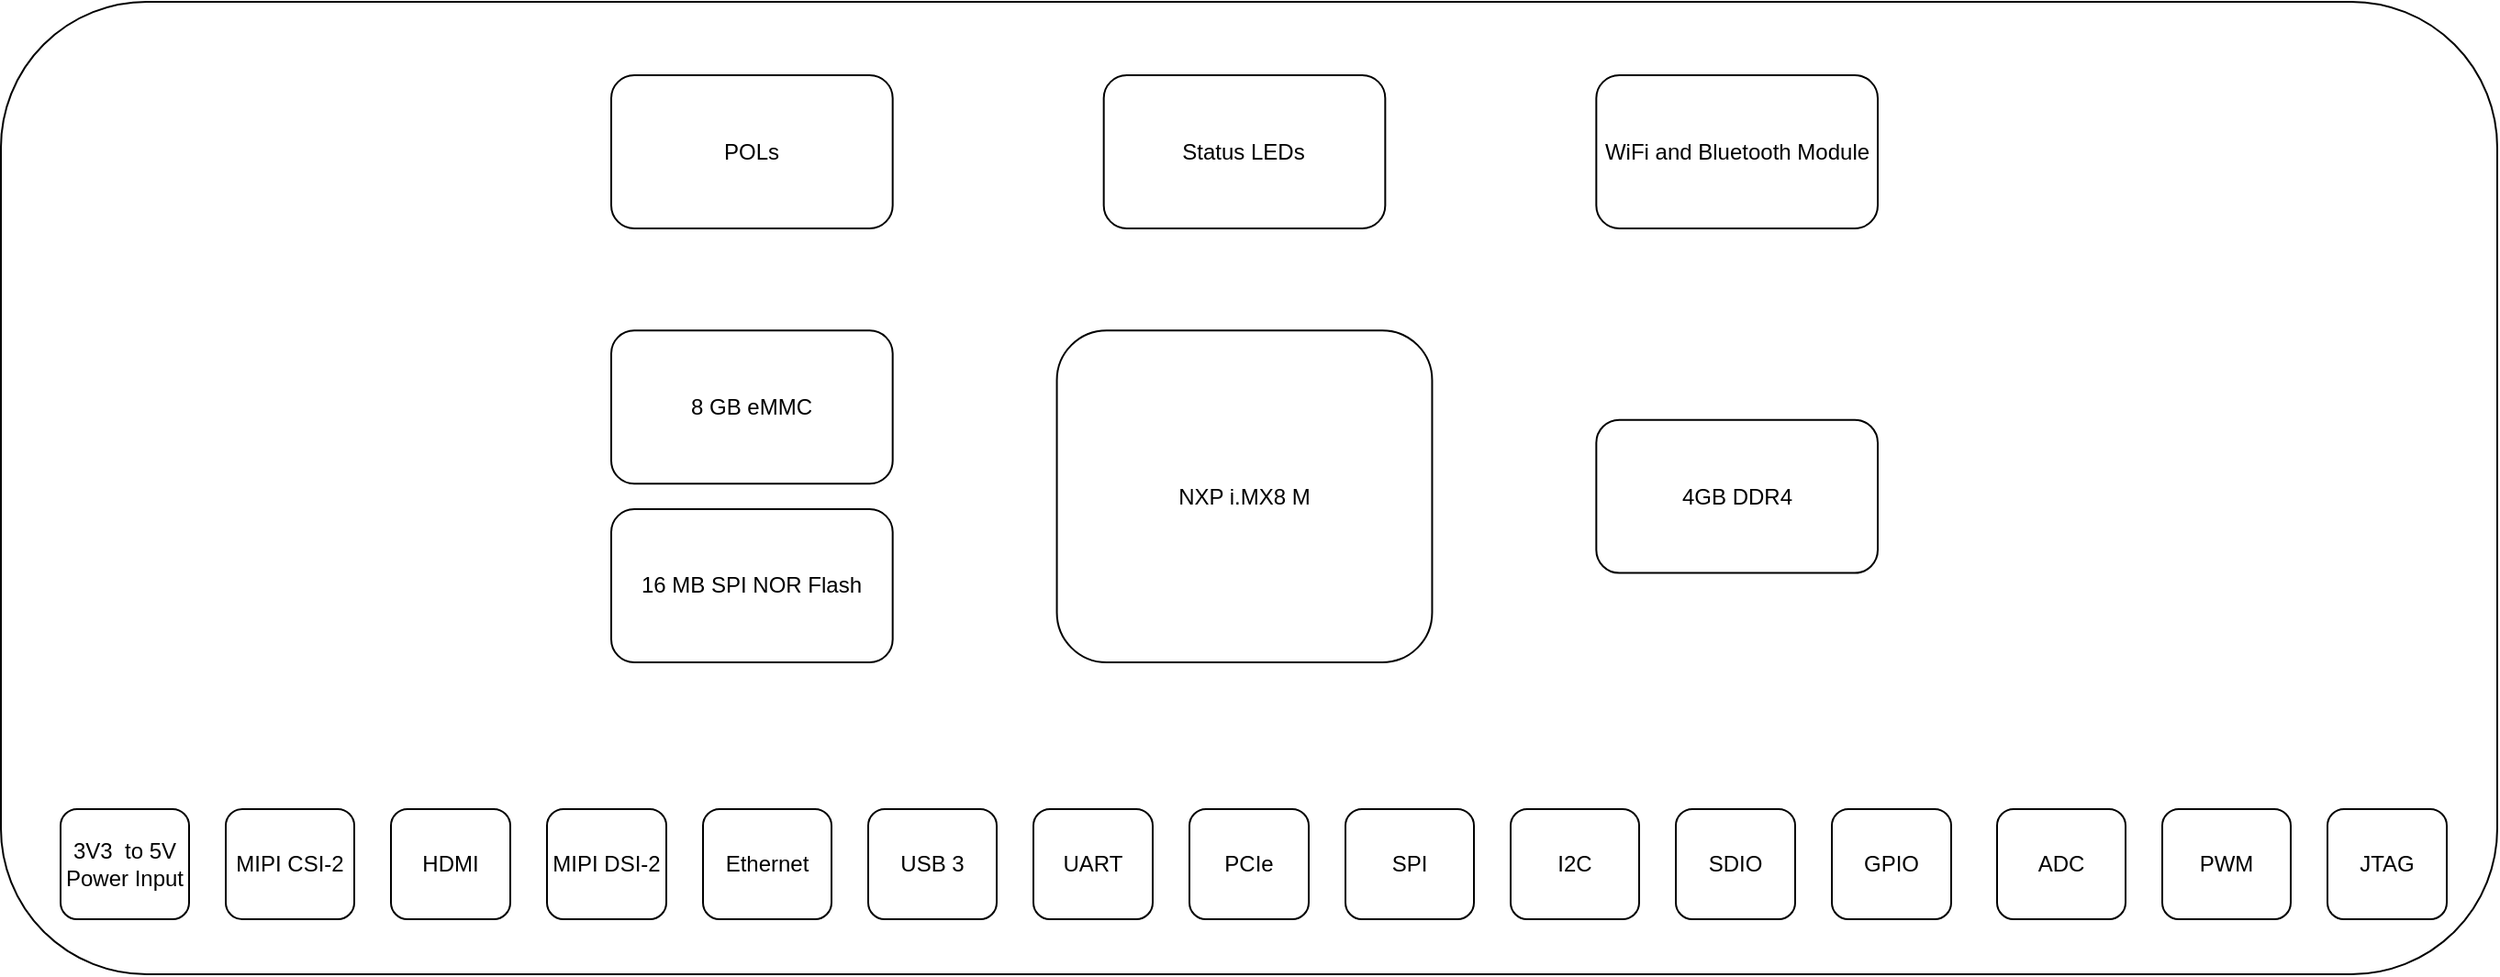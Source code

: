 <mxfile version="22.1.8" type="github">
  <diagram name="Page-1" id="rHtakyohWLInFAEIe9Pt">
    <mxGraphModel dx="2443" dy="867" grid="1" gridSize="10" guides="1" tooltips="1" connect="1" arrows="1" fold="1" page="1" pageScale="1" pageWidth="850" pageHeight="1100" math="0" shadow="0">
      <root>
        <mxCell id="0" />
        <mxCell id="1" parent="0" />
        <mxCell id="WBh8jxrWPHJP9RiaWdIm-32" value="" style="rounded=1;whiteSpace=wrap;html=1;" vertex="1" parent="1">
          <mxGeometry x="-332.5" width="1360" height="530" as="geometry" />
        </mxCell>
        <mxCell id="WBh8jxrWPHJP9RiaWdIm-7" value="3V3&amp;nbsp; to 5V Power Input" style="rounded=1;whiteSpace=wrap;html=1;" vertex="1" parent="1">
          <mxGeometry x="-300" y="440" width="70" height="60" as="geometry" />
        </mxCell>
        <mxCell id="WBh8jxrWPHJP9RiaWdIm-8" value="MIPI CSI-2" style="rounded=1;whiteSpace=wrap;html=1;" vertex="1" parent="1">
          <mxGeometry x="-210" y="440" width="70" height="60" as="geometry" />
        </mxCell>
        <mxCell id="WBh8jxrWPHJP9RiaWdIm-9" value="HDMI" style="rounded=1;whiteSpace=wrap;html=1;" vertex="1" parent="1">
          <mxGeometry x="-120" y="440" width="65" height="60" as="geometry" />
        </mxCell>
        <mxCell id="WBh8jxrWPHJP9RiaWdIm-10" value="MIPI DSI-2" style="rounded=1;whiteSpace=wrap;html=1;" vertex="1" parent="1">
          <mxGeometry x="-35" y="440" width="65" height="60" as="geometry" />
        </mxCell>
        <mxCell id="WBh8jxrWPHJP9RiaWdIm-19" value="Ethernet" style="rounded=1;whiteSpace=wrap;html=1;" vertex="1" parent="1">
          <mxGeometry x="50" y="440" width="70" height="60" as="geometry" />
        </mxCell>
        <mxCell id="WBh8jxrWPHJP9RiaWdIm-20" value="USB 3" style="rounded=1;whiteSpace=wrap;html=1;" vertex="1" parent="1">
          <mxGeometry x="140" y="440" width="70" height="60" as="geometry" />
        </mxCell>
        <mxCell id="WBh8jxrWPHJP9RiaWdIm-21" value="UART" style="rounded=1;whiteSpace=wrap;html=1;" vertex="1" parent="1">
          <mxGeometry x="230" y="440" width="65" height="60" as="geometry" />
        </mxCell>
        <mxCell id="WBh8jxrWPHJP9RiaWdIm-22" value="PCIe" style="rounded=1;whiteSpace=wrap;html=1;" vertex="1" parent="1">
          <mxGeometry x="315" y="440" width="65" height="60" as="geometry" />
        </mxCell>
        <mxCell id="WBh8jxrWPHJP9RiaWdIm-23" value="SPI" style="rounded=1;whiteSpace=wrap;html=1;" vertex="1" parent="1">
          <mxGeometry x="400" y="440" width="70" height="60" as="geometry" />
        </mxCell>
        <mxCell id="WBh8jxrWPHJP9RiaWdIm-24" value="I2C" style="rounded=1;whiteSpace=wrap;html=1;" vertex="1" parent="1">
          <mxGeometry x="490" y="440" width="70" height="60" as="geometry" />
        </mxCell>
        <mxCell id="WBh8jxrWPHJP9RiaWdIm-25" value="SDIO" style="rounded=1;whiteSpace=wrap;html=1;" vertex="1" parent="1">
          <mxGeometry x="580" y="440" width="65" height="60" as="geometry" />
        </mxCell>
        <mxCell id="WBh8jxrWPHJP9RiaWdIm-26" value="GPIO" style="rounded=1;whiteSpace=wrap;html=1;" vertex="1" parent="1">
          <mxGeometry x="665" y="440" width="65" height="60" as="geometry" />
        </mxCell>
        <mxCell id="WBh8jxrWPHJP9RiaWdIm-27" value="ADC" style="rounded=1;whiteSpace=wrap;html=1;" vertex="1" parent="1">
          <mxGeometry x="755" y="440" width="70" height="60" as="geometry" />
        </mxCell>
        <mxCell id="WBh8jxrWPHJP9RiaWdIm-28" value="PWM" style="rounded=1;whiteSpace=wrap;html=1;" vertex="1" parent="1">
          <mxGeometry x="845" y="440" width="70" height="60" as="geometry" />
        </mxCell>
        <mxCell id="WBh8jxrWPHJP9RiaWdIm-29" value="JTAG" style="rounded=1;whiteSpace=wrap;html=1;" vertex="1" parent="1">
          <mxGeometry x="935" y="440" width="65" height="60" as="geometry" />
        </mxCell>
        <mxCell id="WBh8jxrWPHJP9RiaWdIm-2" value="NXP i.MX8 M" style="rounded=1;whiteSpace=wrap;html=1;container=0;" vertex="1" parent="1">
          <mxGeometry x="242.778" y="179.13" width="204.444" height="180.87" as="geometry" />
        </mxCell>
        <mxCell id="WBh8jxrWPHJP9RiaWdIm-3" value="4GB DDR4" style="rounded=1;whiteSpace=wrap;html=1;container=0;" vertex="1" parent="1">
          <mxGeometry x="536.667" y="227.826" width="153.333" height="83.478" as="geometry" />
        </mxCell>
        <mxCell id="WBh8jxrWPHJP9RiaWdIm-4" value="8 GB eMMC" style="rounded=1;whiteSpace=wrap;html=1;container=0;" vertex="1" parent="1">
          <mxGeometry y="179.13" width="153.333" height="83.478" as="geometry" />
        </mxCell>
        <mxCell id="WBh8jxrWPHJP9RiaWdIm-5" value="16 MB SPI NOR Flash" style="rounded=1;whiteSpace=wrap;html=1;container=0;" vertex="1" parent="1">
          <mxGeometry y="276.522" width="153.333" height="83.478" as="geometry" />
        </mxCell>
        <mxCell id="WBh8jxrWPHJP9RiaWdIm-6" value="WiFi and Bluetooth Module" style="rounded=1;whiteSpace=wrap;html=1;container=0;" vertex="1" parent="1">
          <mxGeometry x="536.667" y="40" width="153.333" height="83.478" as="geometry" />
        </mxCell>
        <mxCell id="WBh8jxrWPHJP9RiaWdIm-17" value="POLs" style="rounded=1;whiteSpace=wrap;html=1;container=0;" vertex="1" parent="1">
          <mxGeometry y="40" width="153.333" height="83.478" as="geometry" />
        </mxCell>
        <mxCell id="WBh8jxrWPHJP9RiaWdIm-18" value="Status LEDs" style="rounded=1;whiteSpace=wrap;html=1;container=0;" vertex="1" parent="1">
          <mxGeometry x="268.333" y="40" width="153.333" height="83.478" as="geometry" />
        </mxCell>
      </root>
    </mxGraphModel>
  </diagram>
</mxfile>

